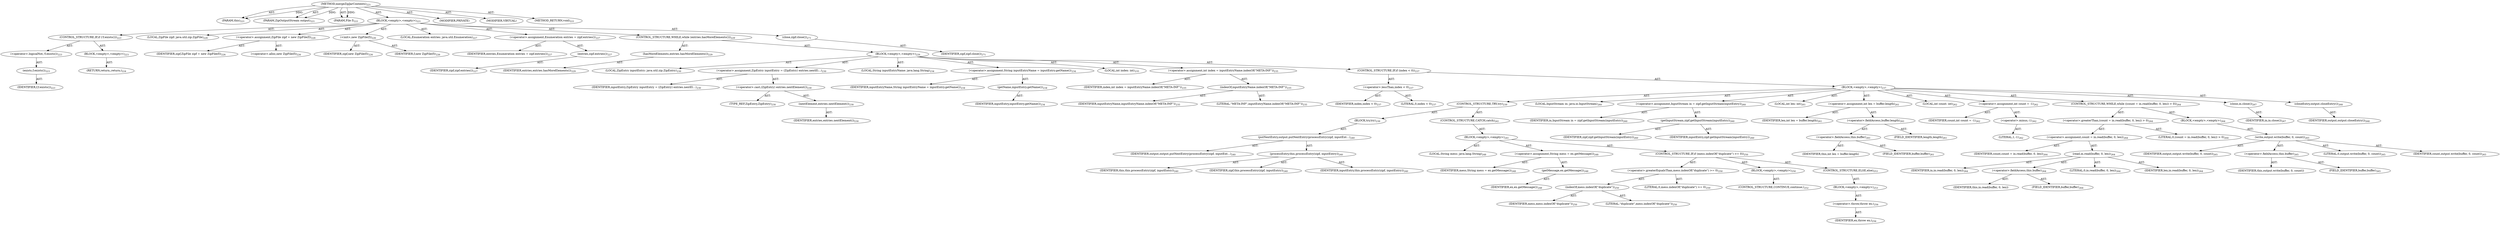 digraph "mergeZipJarContents" {  
"111669149704" [label = <(METHOD,mergeZipJarContents)<SUB>221</SUB>> ]
"115964116997" [label = <(PARAM,this)<SUB>221</SUB>> ]
"115964117010" [label = <(PARAM,ZipOutputStream output)<SUB>221</SUB>> ]
"115964117011" [label = <(PARAM,File f)<SUB>221</SUB>> ]
"25769803807" [label = <(BLOCK,&lt;empty&gt;,&lt;empty&gt;)<SUB>221</SUB>> ]
"47244640278" [label = <(CONTROL_STRUCTURE,IF,if (!f.exists()))<SUB>223</SUB>> ]
"30064771167" [label = <(&lt;operator&gt;.logicalNot,!f.exists())<SUB>223</SUB>> ]
"30064771168" [label = <(exists,f.exists())<SUB>223</SUB>> ]
"68719476835" [label = <(IDENTIFIER,f,f.exists())<SUB>223</SUB>> ]
"25769803808" [label = <(BLOCK,&lt;empty&gt;,&lt;empty&gt;)<SUB>223</SUB>> ]
"146028888069" [label = <(RETURN,return;,return;)<SUB>224</SUB>> ]
"94489280524" [label = <(LOCAL,ZipFile zipf: java.util.zip.ZipFile)<SUB>226</SUB>> ]
"30064771169" [label = <(&lt;operator&gt;.assignment,ZipFile zipf = new ZipFile(f))<SUB>226</SUB>> ]
"68719476836" [label = <(IDENTIFIER,zipf,ZipFile zipf = new ZipFile(f))<SUB>226</SUB>> ]
"30064771170" [label = <(&lt;operator&gt;.alloc,new ZipFile(f))<SUB>226</SUB>> ]
"30064771171" [label = <(&lt;init&gt;,new ZipFile(f))<SUB>226</SUB>> ]
"68719476837" [label = <(IDENTIFIER,zipf,new ZipFile(f))<SUB>226</SUB>> ]
"68719476838" [label = <(IDENTIFIER,f,new ZipFile(f))<SUB>226</SUB>> ]
"94489280525" [label = <(LOCAL,Enumeration entries: java.util.Enumeration)<SUB>227</SUB>> ]
"30064771172" [label = <(&lt;operator&gt;.assignment,Enumeration entries = zipf.entries())<SUB>227</SUB>> ]
"68719476839" [label = <(IDENTIFIER,entries,Enumeration entries = zipf.entries())<SUB>227</SUB>> ]
"30064771173" [label = <(entries,zipf.entries())<SUB>227</SUB>> ]
"68719476840" [label = <(IDENTIFIER,zipf,zipf.entries())<SUB>227</SUB>> ]
"47244640279" [label = <(CONTROL_STRUCTURE,WHILE,while (entries.hasMoreElements()))<SUB>229</SUB>> ]
"30064771174" [label = <(hasMoreElements,entries.hasMoreElements())<SUB>229</SUB>> ]
"68719476841" [label = <(IDENTIFIER,entries,entries.hasMoreElements())<SUB>229</SUB>> ]
"25769803809" [label = <(BLOCK,&lt;empty&gt;,&lt;empty&gt;)<SUB>229</SUB>> ]
"94489280526" [label = <(LOCAL,ZipEntry inputEntry: java.util.zip.ZipEntry)<SUB>230</SUB>> ]
"30064771175" [label = <(&lt;operator&gt;.assignment,ZipEntry inputEntry = (ZipEntry) entries.nextEl...)<SUB>230</SUB>> ]
"68719476842" [label = <(IDENTIFIER,inputEntry,ZipEntry inputEntry = (ZipEntry) entries.nextEl...)<SUB>230</SUB>> ]
"30064771176" [label = <(&lt;operator&gt;.cast,(ZipEntry) entries.nextElement())<SUB>230</SUB>> ]
"180388626434" [label = <(TYPE_REF,ZipEntry,ZipEntry)<SUB>230</SUB>> ]
"30064771177" [label = <(nextElement,entries.nextElement())<SUB>230</SUB>> ]
"68719476843" [label = <(IDENTIFIER,entries,entries.nextElement())<SUB>230</SUB>> ]
"94489280527" [label = <(LOCAL,String inputEntryName: java.lang.String)<SUB>234</SUB>> ]
"30064771178" [label = <(&lt;operator&gt;.assignment,String inputEntryName = inputEntry.getName())<SUB>234</SUB>> ]
"68719476844" [label = <(IDENTIFIER,inputEntryName,String inputEntryName = inputEntry.getName())<SUB>234</SUB>> ]
"30064771179" [label = <(getName,inputEntry.getName())<SUB>234</SUB>> ]
"68719476845" [label = <(IDENTIFIER,inputEntry,inputEntry.getName())<SUB>234</SUB>> ]
"94489280528" [label = <(LOCAL,int index: int)<SUB>235</SUB>> ]
"30064771180" [label = <(&lt;operator&gt;.assignment,int index = inputEntryName.indexOf(&quot;META-INF&quot;))<SUB>235</SUB>> ]
"68719476846" [label = <(IDENTIFIER,index,int index = inputEntryName.indexOf(&quot;META-INF&quot;))<SUB>235</SUB>> ]
"30064771181" [label = <(indexOf,inputEntryName.indexOf(&quot;META-INF&quot;))<SUB>235</SUB>> ]
"68719476847" [label = <(IDENTIFIER,inputEntryName,inputEntryName.indexOf(&quot;META-INF&quot;))<SUB>235</SUB>> ]
"90194313233" [label = <(LITERAL,&quot;META-INF&quot;,inputEntryName.indexOf(&quot;META-INF&quot;))<SUB>235</SUB>> ]
"47244640280" [label = <(CONTROL_STRUCTURE,IF,if (index &lt; 0))<SUB>237</SUB>> ]
"30064771182" [label = <(&lt;operator&gt;.lessThan,index &lt; 0)<SUB>237</SUB>> ]
"68719476848" [label = <(IDENTIFIER,index,index &lt; 0)<SUB>237</SUB>> ]
"90194313234" [label = <(LITERAL,0,index &lt; 0)<SUB>237</SUB>> ]
"25769803810" [label = <(BLOCK,&lt;empty&gt;,&lt;empty&gt;)<SUB>237</SUB>> ]
"47244640281" [label = <(CONTROL_STRUCTURE,TRY,try)<SUB>239</SUB>> ]
"25769803811" [label = <(BLOCK,try,try)<SUB>239</SUB>> ]
"30064771183" [label = <(putNextEntry,output.putNextEntry(processEntry(zipf, inputEnt...)<SUB>240</SUB>> ]
"68719476849" [label = <(IDENTIFIER,output,output.putNextEntry(processEntry(zipf, inputEnt...)<SUB>240</SUB>> ]
"30064771184" [label = <(processEntry,this.processEntry(zipf, inputEntry))<SUB>240</SUB>> ]
"68719476744" [label = <(IDENTIFIER,this,this.processEntry(zipf, inputEntry))<SUB>240</SUB>> ]
"68719476850" [label = <(IDENTIFIER,zipf,this.processEntry(zipf, inputEntry))<SUB>240</SUB>> ]
"68719476851" [label = <(IDENTIFIER,inputEntry,this.processEntry(zipf, inputEntry))<SUB>240</SUB>> ]
"47244640282" [label = <(CONTROL_STRUCTURE,CATCH,catch)<SUB>241</SUB>> ]
"25769803812" [label = <(BLOCK,&lt;empty&gt;,&lt;empty&gt;)<SUB>241</SUB>> ]
"94489280529" [label = <(LOCAL,String mess: java.lang.String)<SUB>248</SUB>> ]
"30064771185" [label = <(&lt;operator&gt;.assignment,String mess = ex.getMessage())<SUB>248</SUB>> ]
"68719476852" [label = <(IDENTIFIER,mess,String mess = ex.getMessage())<SUB>248</SUB>> ]
"30064771186" [label = <(getMessage,ex.getMessage())<SUB>248</SUB>> ]
"68719476853" [label = <(IDENTIFIER,ex,ex.getMessage())<SUB>248</SUB>> ]
"47244640283" [label = <(CONTROL_STRUCTURE,IF,if (mess.indexOf(&quot;duplicate&quot;) &gt;= 0))<SUB>250</SUB>> ]
"30064771187" [label = <(&lt;operator&gt;.greaterEqualsThan,mess.indexOf(&quot;duplicate&quot;) &gt;= 0)<SUB>250</SUB>> ]
"30064771188" [label = <(indexOf,mess.indexOf(&quot;duplicate&quot;))<SUB>250</SUB>> ]
"68719476854" [label = <(IDENTIFIER,mess,mess.indexOf(&quot;duplicate&quot;))<SUB>250</SUB>> ]
"90194313235" [label = <(LITERAL,&quot;duplicate&quot;,mess.indexOf(&quot;duplicate&quot;))<SUB>250</SUB>> ]
"90194313236" [label = <(LITERAL,0,mess.indexOf(&quot;duplicate&quot;) &gt;= 0)<SUB>250</SUB>> ]
"25769803813" [label = <(BLOCK,&lt;empty&gt;,&lt;empty&gt;)<SUB>250</SUB>> ]
"47244640284" [label = <(CONTROL_STRUCTURE,CONTINUE,continue;)<SUB>252</SUB>> ]
"47244640285" [label = <(CONTROL_STRUCTURE,ELSE,else)<SUB>253</SUB>> ]
"25769803814" [label = <(BLOCK,&lt;empty&gt;,&lt;empty&gt;)<SUB>253</SUB>> ]
"30064771189" [label = <(&lt;operator&gt;.throw,throw ex;)<SUB>256</SUB>> ]
"68719476855" [label = <(IDENTIFIER,ex,throw ex;)<SUB>256</SUB>> ]
"94489280530" [label = <(LOCAL,InputStream in: java.io.InputStream)<SUB>260</SUB>> ]
"30064771190" [label = <(&lt;operator&gt;.assignment,InputStream in = zipf.getInputStream(inputEntry))<SUB>260</SUB>> ]
"68719476856" [label = <(IDENTIFIER,in,InputStream in = zipf.getInputStream(inputEntry))<SUB>260</SUB>> ]
"30064771191" [label = <(getInputStream,zipf.getInputStream(inputEntry))<SUB>260</SUB>> ]
"68719476857" [label = <(IDENTIFIER,zipf,zipf.getInputStream(inputEntry))<SUB>260</SUB>> ]
"68719476858" [label = <(IDENTIFIER,inputEntry,zipf.getInputStream(inputEntry))<SUB>260</SUB>> ]
"94489280531" [label = <(LOCAL,int len: int)<SUB>261</SUB>> ]
"30064771192" [label = <(&lt;operator&gt;.assignment,int len = buffer.length)<SUB>261</SUB>> ]
"68719476859" [label = <(IDENTIFIER,len,int len = buffer.length)<SUB>261</SUB>> ]
"30064771193" [label = <(&lt;operator&gt;.fieldAccess,buffer.length)<SUB>261</SUB>> ]
"30064771194" [label = <(&lt;operator&gt;.fieldAccess,this.buffer)<SUB>261</SUB>> ]
"68719476860" [label = <(IDENTIFIER,this,int len = buffer.length)> ]
"55834574867" [label = <(FIELD_IDENTIFIER,buffer,buffer)<SUB>261</SUB>> ]
"55834574868" [label = <(FIELD_IDENTIFIER,length,length)<SUB>261</SUB>> ]
"94489280532" [label = <(LOCAL,int count: int)<SUB>262</SUB>> ]
"30064771195" [label = <(&lt;operator&gt;.assignment,int count = -1)<SUB>262</SUB>> ]
"68719476861" [label = <(IDENTIFIER,count,int count = -1)<SUB>262</SUB>> ]
"30064771196" [label = <(&lt;operator&gt;.minus,-1)<SUB>262</SUB>> ]
"90194313237" [label = <(LITERAL,1,-1)<SUB>262</SUB>> ]
"47244640286" [label = <(CONTROL_STRUCTURE,WHILE,while ((count = in.read(buffer, 0, len)) &gt; 0))<SUB>264</SUB>> ]
"30064771197" [label = <(&lt;operator&gt;.greaterThan,(count = in.read(buffer, 0, len)) &gt; 0)<SUB>264</SUB>> ]
"30064771198" [label = <(&lt;operator&gt;.assignment,count = in.read(buffer, 0, len))<SUB>264</SUB>> ]
"68719476862" [label = <(IDENTIFIER,count,count = in.read(buffer, 0, len))<SUB>264</SUB>> ]
"30064771199" [label = <(read,in.read(buffer, 0, len))<SUB>264</SUB>> ]
"68719476863" [label = <(IDENTIFIER,in,in.read(buffer, 0, len))<SUB>264</SUB>> ]
"30064771200" [label = <(&lt;operator&gt;.fieldAccess,this.buffer)<SUB>264</SUB>> ]
"68719476864" [label = <(IDENTIFIER,this,in.read(buffer, 0, len))> ]
"55834574869" [label = <(FIELD_IDENTIFIER,buffer,buffer)<SUB>264</SUB>> ]
"90194313238" [label = <(LITERAL,0,in.read(buffer, 0, len))<SUB>264</SUB>> ]
"68719476865" [label = <(IDENTIFIER,len,in.read(buffer, 0, len))<SUB>264</SUB>> ]
"90194313239" [label = <(LITERAL,0,(count = in.read(buffer, 0, len)) &gt; 0)<SUB>264</SUB>> ]
"25769803815" [label = <(BLOCK,&lt;empty&gt;,&lt;empty&gt;)<SUB>264</SUB>> ]
"30064771201" [label = <(write,output.write(buffer, 0, count))<SUB>265</SUB>> ]
"68719476866" [label = <(IDENTIFIER,output,output.write(buffer, 0, count))<SUB>265</SUB>> ]
"30064771202" [label = <(&lt;operator&gt;.fieldAccess,this.buffer)<SUB>265</SUB>> ]
"68719476867" [label = <(IDENTIFIER,this,output.write(buffer, 0, count))> ]
"55834574870" [label = <(FIELD_IDENTIFIER,buffer,buffer)<SUB>265</SUB>> ]
"90194313240" [label = <(LITERAL,0,output.write(buffer, 0, count))<SUB>265</SUB>> ]
"68719476868" [label = <(IDENTIFIER,count,output.write(buffer, 0, count))<SUB>265</SUB>> ]
"30064771203" [label = <(close,in.close())<SUB>267</SUB>> ]
"68719476869" [label = <(IDENTIFIER,in,in.close())<SUB>267</SUB>> ]
"30064771204" [label = <(closeEntry,output.closeEntry())<SUB>268</SUB>> ]
"68719476870" [label = <(IDENTIFIER,output,output.closeEntry())<SUB>268</SUB>> ]
"30064771205" [label = <(close,zipf.close())<SUB>271</SUB>> ]
"68719476871" [label = <(IDENTIFIER,zipf,zipf.close())<SUB>271</SUB>> ]
"133143986192" [label = <(MODIFIER,PRIVATE)> ]
"133143986193" [label = <(MODIFIER,VIRTUAL)> ]
"128849018888" [label = <(METHOD_RETURN,void)<SUB>221</SUB>> ]
  "111669149704" -> "115964116997"  [ label = "AST: "] 
  "111669149704" -> "115964117010"  [ label = "AST: "] 
  "111669149704" -> "115964117011"  [ label = "AST: "] 
  "111669149704" -> "25769803807"  [ label = "AST: "] 
  "111669149704" -> "133143986192"  [ label = "AST: "] 
  "111669149704" -> "133143986193"  [ label = "AST: "] 
  "111669149704" -> "128849018888"  [ label = "AST: "] 
  "25769803807" -> "47244640278"  [ label = "AST: "] 
  "25769803807" -> "94489280524"  [ label = "AST: "] 
  "25769803807" -> "30064771169"  [ label = "AST: "] 
  "25769803807" -> "30064771171"  [ label = "AST: "] 
  "25769803807" -> "94489280525"  [ label = "AST: "] 
  "25769803807" -> "30064771172"  [ label = "AST: "] 
  "25769803807" -> "47244640279"  [ label = "AST: "] 
  "25769803807" -> "30064771205"  [ label = "AST: "] 
  "47244640278" -> "30064771167"  [ label = "AST: "] 
  "47244640278" -> "25769803808"  [ label = "AST: "] 
  "30064771167" -> "30064771168"  [ label = "AST: "] 
  "30064771168" -> "68719476835"  [ label = "AST: "] 
  "25769803808" -> "146028888069"  [ label = "AST: "] 
  "30064771169" -> "68719476836"  [ label = "AST: "] 
  "30064771169" -> "30064771170"  [ label = "AST: "] 
  "30064771171" -> "68719476837"  [ label = "AST: "] 
  "30064771171" -> "68719476838"  [ label = "AST: "] 
  "30064771172" -> "68719476839"  [ label = "AST: "] 
  "30064771172" -> "30064771173"  [ label = "AST: "] 
  "30064771173" -> "68719476840"  [ label = "AST: "] 
  "47244640279" -> "30064771174"  [ label = "AST: "] 
  "47244640279" -> "25769803809"  [ label = "AST: "] 
  "30064771174" -> "68719476841"  [ label = "AST: "] 
  "25769803809" -> "94489280526"  [ label = "AST: "] 
  "25769803809" -> "30064771175"  [ label = "AST: "] 
  "25769803809" -> "94489280527"  [ label = "AST: "] 
  "25769803809" -> "30064771178"  [ label = "AST: "] 
  "25769803809" -> "94489280528"  [ label = "AST: "] 
  "25769803809" -> "30064771180"  [ label = "AST: "] 
  "25769803809" -> "47244640280"  [ label = "AST: "] 
  "30064771175" -> "68719476842"  [ label = "AST: "] 
  "30064771175" -> "30064771176"  [ label = "AST: "] 
  "30064771176" -> "180388626434"  [ label = "AST: "] 
  "30064771176" -> "30064771177"  [ label = "AST: "] 
  "30064771177" -> "68719476843"  [ label = "AST: "] 
  "30064771178" -> "68719476844"  [ label = "AST: "] 
  "30064771178" -> "30064771179"  [ label = "AST: "] 
  "30064771179" -> "68719476845"  [ label = "AST: "] 
  "30064771180" -> "68719476846"  [ label = "AST: "] 
  "30064771180" -> "30064771181"  [ label = "AST: "] 
  "30064771181" -> "68719476847"  [ label = "AST: "] 
  "30064771181" -> "90194313233"  [ label = "AST: "] 
  "47244640280" -> "30064771182"  [ label = "AST: "] 
  "47244640280" -> "25769803810"  [ label = "AST: "] 
  "30064771182" -> "68719476848"  [ label = "AST: "] 
  "30064771182" -> "90194313234"  [ label = "AST: "] 
  "25769803810" -> "47244640281"  [ label = "AST: "] 
  "25769803810" -> "94489280530"  [ label = "AST: "] 
  "25769803810" -> "30064771190"  [ label = "AST: "] 
  "25769803810" -> "94489280531"  [ label = "AST: "] 
  "25769803810" -> "30064771192"  [ label = "AST: "] 
  "25769803810" -> "94489280532"  [ label = "AST: "] 
  "25769803810" -> "30064771195"  [ label = "AST: "] 
  "25769803810" -> "47244640286"  [ label = "AST: "] 
  "25769803810" -> "30064771203"  [ label = "AST: "] 
  "25769803810" -> "30064771204"  [ label = "AST: "] 
  "47244640281" -> "25769803811"  [ label = "AST: "] 
  "47244640281" -> "47244640282"  [ label = "AST: "] 
  "25769803811" -> "30064771183"  [ label = "AST: "] 
  "30064771183" -> "68719476849"  [ label = "AST: "] 
  "30064771183" -> "30064771184"  [ label = "AST: "] 
  "30064771184" -> "68719476744"  [ label = "AST: "] 
  "30064771184" -> "68719476850"  [ label = "AST: "] 
  "30064771184" -> "68719476851"  [ label = "AST: "] 
  "47244640282" -> "25769803812"  [ label = "AST: "] 
  "25769803812" -> "94489280529"  [ label = "AST: "] 
  "25769803812" -> "30064771185"  [ label = "AST: "] 
  "25769803812" -> "47244640283"  [ label = "AST: "] 
  "30064771185" -> "68719476852"  [ label = "AST: "] 
  "30064771185" -> "30064771186"  [ label = "AST: "] 
  "30064771186" -> "68719476853"  [ label = "AST: "] 
  "47244640283" -> "30064771187"  [ label = "AST: "] 
  "47244640283" -> "25769803813"  [ label = "AST: "] 
  "47244640283" -> "47244640285"  [ label = "AST: "] 
  "30064771187" -> "30064771188"  [ label = "AST: "] 
  "30064771187" -> "90194313236"  [ label = "AST: "] 
  "30064771188" -> "68719476854"  [ label = "AST: "] 
  "30064771188" -> "90194313235"  [ label = "AST: "] 
  "25769803813" -> "47244640284"  [ label = "AST: "] 
  "47244640285" -> "25769803814"  [ label = "AST: "] 
  "25769803814" -> "30064771189"  [ label = "AST: "] 
  "30064771189" -> "68719476855"  [ label = "AST: "] 
  "30064771190" -> "68719476856"  [ label = "AST: "] 
  "30064771190" -> "30064771191"  [ label = "AST: "] 
  "30064771191" -> "68719476857"  [ label = "AST: "] 
  "30064771191" -> "68719476858"  [ label = "AST: "] 
  "30064771192" -> "68719476859"  [ label = "AST: "] 
  "30064771192" -> "30064771193"  [ label = "AST: "] 
  "30064771193" -> "30064771194"  [ label = "AST: "] 
  "30064771193" -> "55834574868"  [ label = "AST: "] 
  "30064771194" -> "68719476860"  [ label = "AST: "] 
  "30064771194" -> "55834574867"  [ label = "AST: "] 
  "30064771195" -> "68719476861"  [ label = "AST: "] 
  "30064771195" -> "30064771196"  [ label = "AST: "] 
  "30064771196" -> "90194313237"  [ label = "AST: "] 
  "47244640286" -> "30064771197"  [ label = "AST: "] 
  "47244640286" -> "25769803815"  [ label = "AST: "] 
  "30064771197" -> "30064771198"  [ label = "AST: "] 
  "30064771197" -> "90194313239"  [ label = "AST: "] 
  "30064771198" -> "68719476862"  [ label = "AST: "] 
  "30064771198" -> "30064771199"  [ label = "AST: "] 
  "30064771199" -> "68719476863"  [ label = "AST: "] 
  "30064771199" -> "30064771200"  [ label = "AST: "] 
  "30064771199" -> "90194313238"  [ label = "AST: "] 
  "30064771199" -> "68719476865"  [ label = "AST: "] 
  "30064771200" -> "68719476864"  [ label = "AST: "] 
  "30064771200" -> "55834574869"  [ label = "AST: "] 
  "25769803815" -> "30064771201"  [ label = "AST: "] 
  "30064771201" -> "68719476866"  [ label = "AST: "] 
  "30064771201" -> "30064771202"  [ label = "AST: "] 
  "30064771201" -> "90194313240"  [ label = "AST: "] 
  "30064771201" -> "68719476868"  [ label = "AST: "] 
  "30064771202" -> "68719476867"  [ label = "AST: "] 
  "30064771202" -> "55834574870"  [ label = "AST: "] 
  "30064771203" -> "68719476869"  [ label = "AST: "] 
  "30064771204" -> "68719476870"  [ label = "AST: "] 
  "30064771205" -> "68719476871"  [ label = "AST: "] 
  "111669149704" -> "115964116997"  [ label = "DDG: "] 
  "111669149704" -> "115964117010"  [ label = "DDG: "] 
  "111669149704" -> "115964117011"  [ label = "DDG: "] 
}
